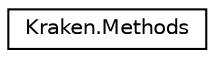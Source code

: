 digraph "Graphical Class Hierarchy"
{
 // LATEX_PDF_SIZE
  edge [fontname="Helvetica",fontsize="10",labelfontname="Helvetica",labelfontsize="10"];
  node [fontname="Helvetica",fontsize="10",shape=record];
  rankdir="LR";
  Node0 [label="Kraken.Methods",height=0.2,width=0.4,color="black", fillcolor="white", style="filled",URL="$class_kraken_1_1_methods.html",tooltip=" "];
}

